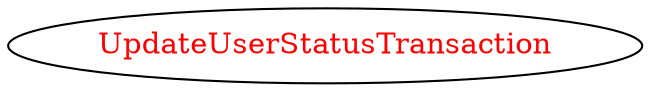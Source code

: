 digraph dependencyGraph {
 concentrate=true;
 ranksep="2.0";
 rankdir="LR"; 
 splines="ortho";
"UpdateUserStatusTransaction" [fontcolor="red"];
}